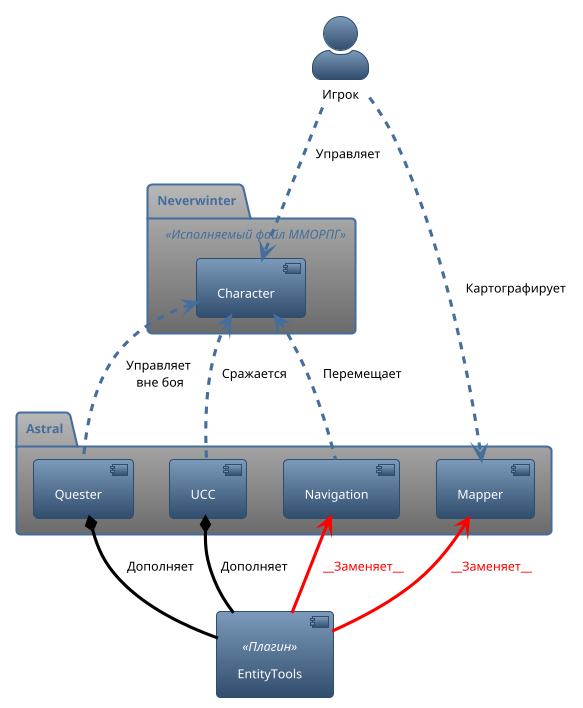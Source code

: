 @startuml
!theme spacelab
skinparam actorStyle awesome

actor "Игрок" as Player #text:black

package Neverwinter <<Исполняемый файл ММОРПГ>> {
    component Character
}

Player ..> Character #text:black : "Управляет"

package Astral {
    component Quester
    Character <.. Quester #text:black : Управляет \nвне боя
    component UCC
    Character <.. UCC #text:black : Сражается
    component Navigation
    Character <.. Navigation #text:black : Перемещает
    component Mapper
    Player ..> Mapper #text:black : Картографирует
}

component EntityTools <<Плагин>>

Quester *-- EntityTools   #black;text:black : Дополняет
UCC *-- EntityTools  #black;text:black : Дополняет
Mapper <-- EntityTools #red;text:red : __Заменяет__
Navigation <-- EntityTools #red;text:red : __Заменяет__
@enduml